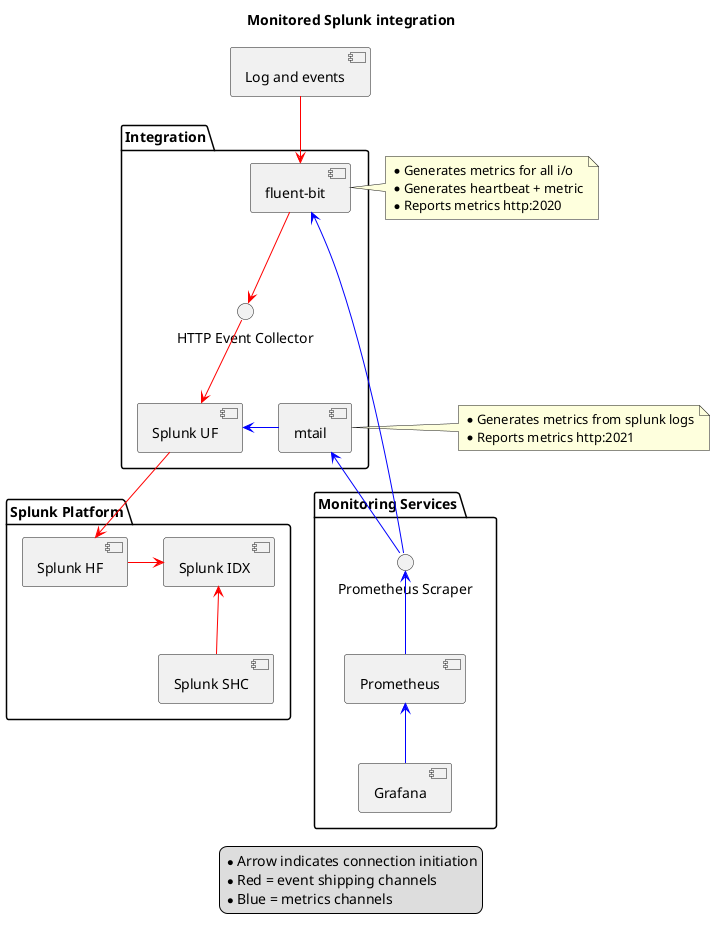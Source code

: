 @startuml
skinparam componentStyle uml2

title Monitored Splunk integration

component "Log and events" as DataSource

package "Monitoring Services" {
  component "Prometheus" as Prometheus
  component "Grafana" as Grafana
  interface "Prometheus Scraper" as Scraper
}

package "Integration" {
  component "fluent-bit" as fluentbit
  interface "HTTP Event Collector" as HEC
  component "Splunk UF" as UF
  component "mtail" as mtail
}

package "Splunk Platform" {
  component "Splunk HF" as HF
  component "Splunk IDX" as IDX
  component "Splunk SHC" as SHC
}

DataSource -d-> fluentbit #Red
fluentbit -d-> HEC #Red
HEC -d-> UF #Red
UF -d-> HF #Red
HF -r-> IDX #Red
SHC -u-> IDX #Red

Prometheus -u-> Scraper #Blue
Scraper -u-> fluentbit #Blue
Scraper -u-> mtail #Blue
Grafana -u-> Prometheus #Blue
mtail -l-> UF #Blue

note right of fluentbit
 * Generates metrics for all i/o
 * Generates heartbeat + metric
 * Reports metrics http:2020
end note

note right of mtail
 * Generates metrics from splunk logs
 * Reports metrics http:2021
end note

legend
  * Arrow indicates connection initiation
  * Red = event shipping channels
  * Blue = metrics channels
end legend

@enduml


